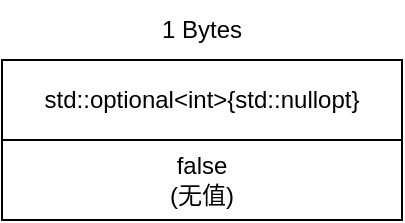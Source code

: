 <mxfile>
    <diagram id="dYHXQBVI6bAebu9VXsiw" name="第 1 页">
        <mxGraphModel dx="726" dy="745" grid="1" gridSize="10" guides="1" tooltips="1" connect="1" arrows="1" fold="1" page="1" pageScale="1" pageWidth="1169" pageHeight="1654" math="0" shadow="0">
            <root>
                <mxCell id="0"/>
                <mxCell id="1" parent="0"/>
                <mxCell id="2" value="std::optional&amp;lt;int&amp;gt;{std::nullopt}" style="rounded=0;whiteSpace=wrap;html=1;fillColor=none;" parent="1" vertex="1">
                    <mxGeometry x="610" y="360" width="200" height="40" as="geometry"/>
                </mxCell>
                <mxCell id="3" value="1 Bytes" style="text;html=1;strokeColor=none;fillColor=none;align=center;verticalAlign=middle;whiteSpace=wrap;rounded=0;" parent="1" vertex="1">
                    <mxGeometry x="680" y="330" width="60" height="30" as="geometry"/>
                </mxCell>
                <mxCell id="5" value="false&lt;br&gt;(无值)" style="rounded=0;whiteSpace=wrap;html=1;fillColor=none;" parent="1" vertex="1">
                    <mxGeometry x="610" y="400" width="200" height="40" as="geometry"/>
                </mxCell>
            </root>
        </mxGraphModel>
    </diagram>
</mxfile>